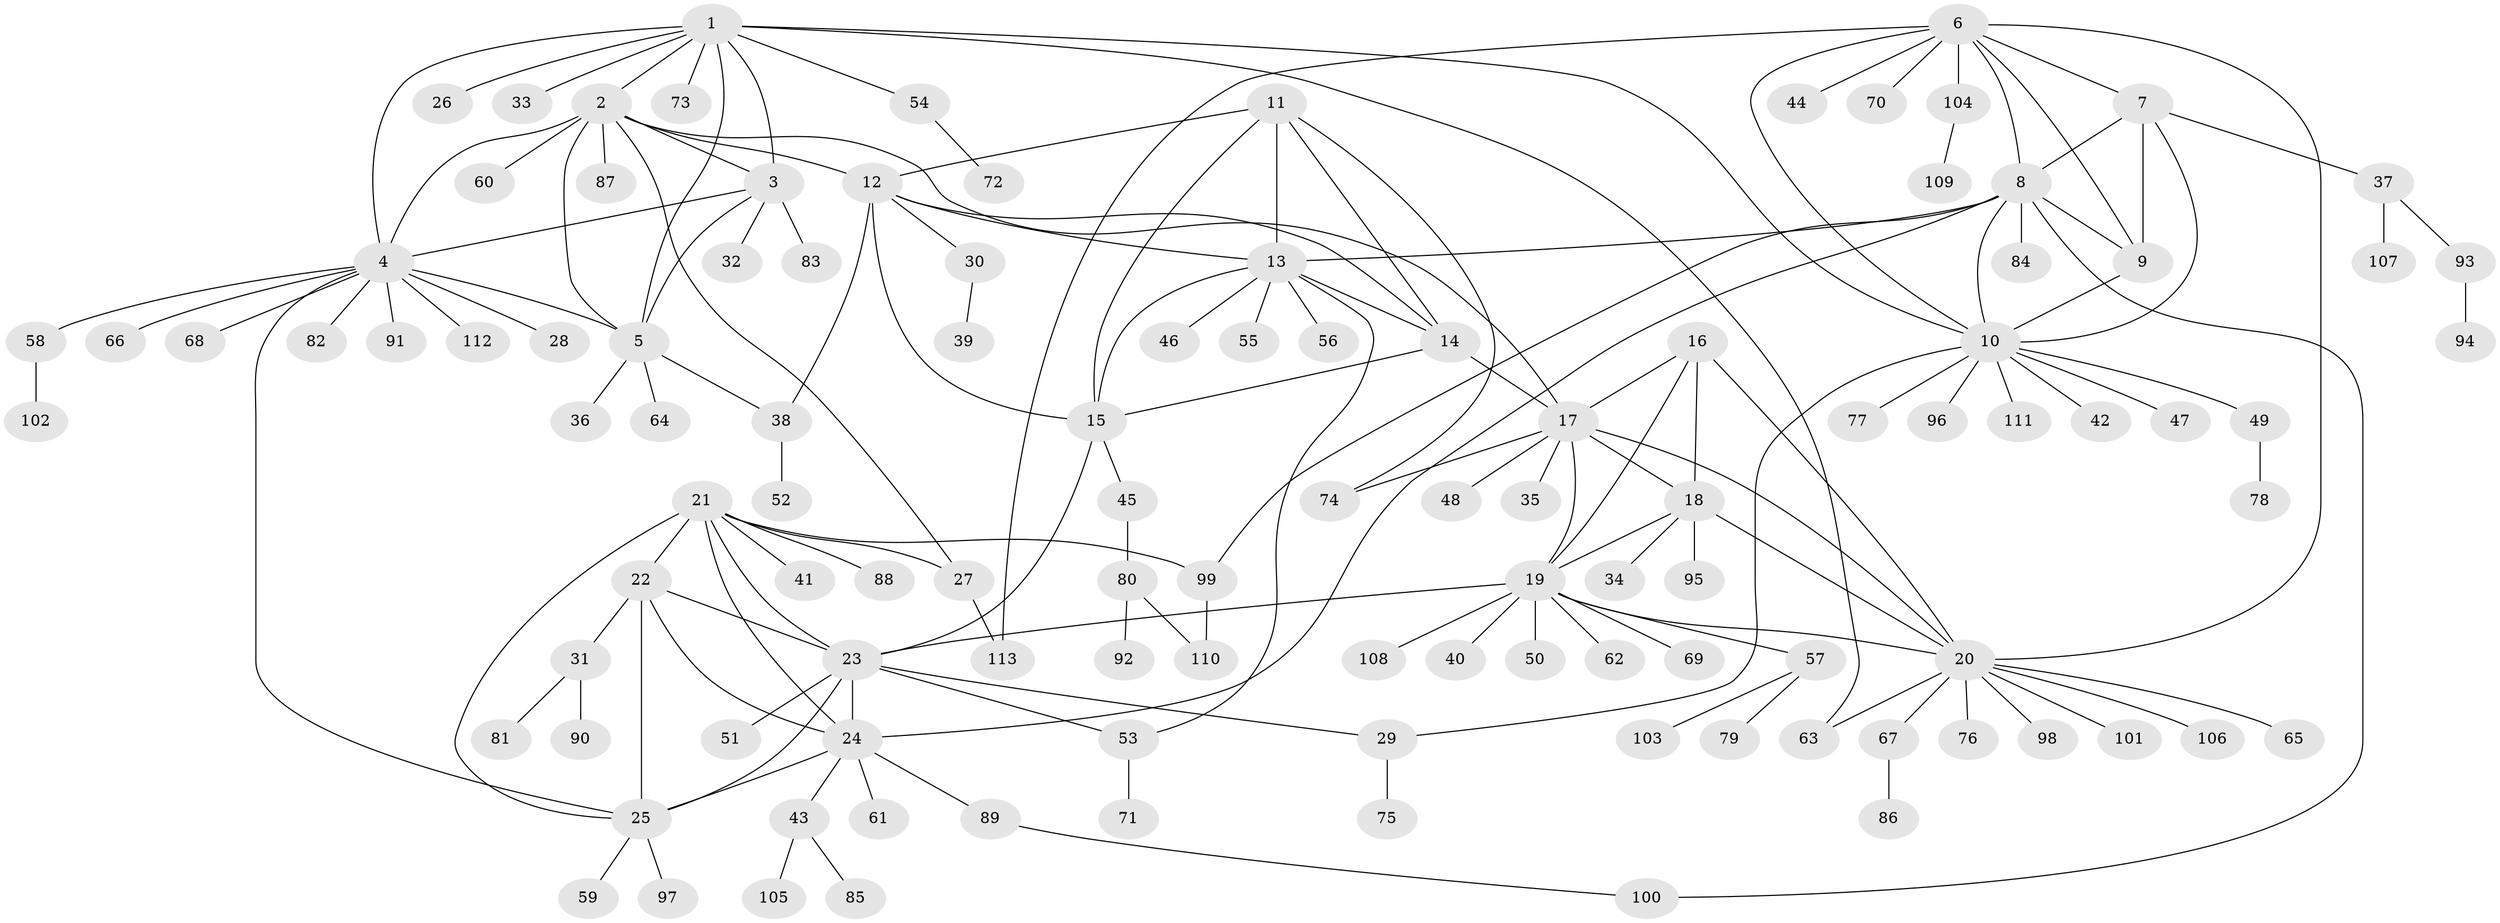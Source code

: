 // coarse degree distribution, {9: 0.024390243902439025, 8: 0.036585365853658534, 5: 0.024390243902439025, 11: 0.012195121951219513, 6: 0.06097560975609756, 7: 0.024390243902439025, 4: 0.024390243902439025, 10: 0.012195121951219513, 3: 0.07317073170731707, 16: 0.012195121951219513, 1: 0.573170731707317, 2: 0.12195121951219512}
// Generated by graph-tools (version 1.1) at 2025/52/02/27/25 19:52:18]
// undirected, 113 vertices, 158 edges
graph export_dot {
graph [start="1"]
  node [color=gray90,style=filled];
  1;
  2;
  3;
  4;
  5;
  6;
  7;
  8;
  9;
  10;
  11;
  12;
  13;
  14;
  15;
  16;
  17;
  18;
  19;
  20;
  21;
  22;
  23;
  24;
  25;
  26;
  27;
  28;
  29;
  30;
  31;
  32;
  33;
  34;
  35;
  36;
  37;
  38;
  39;
  40;
  41;
  42;
  43;
  44;
  45;
  46;
  47;
  48;
  49;
  50;
  51;
  52;
  53;
  54;
  55;
  56;
  57;
  58;
  59;
  60;
  61;
  62;
  63;
  64;
  65;
  66;
  67;
  68;
  69;
  70;
  71;
  72;
  73;
  74;
  75;
  76;
  77;
  78;
  79;
  80;
  81;
  82;
  83;
  84;
  85;
  86;
  87;
  88;
  89;
  90;
  91;
  92;
  93;
  94;
  95;
  96;
  97;
  98;
  99;
  100;
  101;
  102;
  103;
  104;
  105;
  106;
  107;
  108;
  109;
  110;
  111;
  112;
  113;
  1 -- 2;
  1 -- 3;
  1 -- 4;
  1 -- 5;
  1 -- 10;
  1 -- 26;
  1 -- 33;
  1 -- 54;
  1 -- 63;
  1 -- 73;
  2 -- 3;
  2 -- 4;
  2 -- 5;
  2 -- 12;
  2 -- 17;
  2 -- 27;
  2 -- 60;
  2 -- 87;
  3 -- 4;
  3 -- 5;
  3 -- 32;
  3 -- 83;
  4 -- 5;
  4 -- 25;
  4 -- 28;
  4 -- 58;
  4 -- 66;
  4 -- 68;
  4 -- 82;
  4 -- 91;
  4 -- 112;
  5 -- 36;
  5 -- 38;
  5 -- 64;
  6 -- 7;
  6 -- 8;
  6 -- 9;
  6 -- 10;
  6 -- 20;
  6 -- 44;
  6 -- 70;
  6 -- 104;
  6 -- 113;
  7 -- 8;
  7 -- 9;
  7 -- 10;
  7 -- 37;
  8 -- 9;
  8 -- 10;
  8 -- 13;
  8 -- 24;
  8 -- 84;
  8 -- 99;
  8 -- 100;
  9 -- 10;
  10 -- 29;
  10 -- 42;
  10 -- 47;
  10 -- 49;
  10 -- 77;
  10 -- 96;
  10 -- 111;
  11 -- 12;
  11 -- 13;
  11 -- 14;
  11 -- 15;
  11 -- 74;
  12 -- 13;
  12 -- 14;
  12 -- 15;
  12 -- 30;
  12 -- 38;
  13 -- 14;
  13 -- 15;
  13 -- 46;
  13 -- 53;
  13 -- 55;
  13 -- 56;
  14 -- 15;
  14 -- 17;
  15 -- 23;
  15 -- 45;
  16 -- 17;
  16 -- 18;
  16 -- 19;
  16 -- 20;
  17 -- 18;
  17 -- 19;
  17 -- 20;
  17 -- 35;
  17 -- 48;
  17 -- 74;
  18 -- 19;
  18 -- 20;
  18 -- 34;
  18 -- 95;
  19 -- 20;
  19 -- 23;
  19 -- 40;
  19 -- 50;
  19 -- 57;
  19 -- 62;
  19 -- 69;
  19 -- 108;
  20 -- 63;
  20 -- 65;
  20 -- 67;
  20 -- 76;
  20 -- 98;
  20 -- 101;
  20 -- 106;
  21 -- 22;
  21 -- 23;
  21 -- 24;
  21 -- 25;
  21 -- 27;
  21 -- 41;
  21 -- 88;
  21 -- 99;
  22 -- 23;
  22 -- 24;
  22 -- 25;
  22 -- 31;
  23 -- 24;
  23 -- 25;
  23 -- 29;
  23 -- 51;
  23 -- 53;
  24 -- 25;
  24 -- 43;
  24 -- 61;
  24 -- 89;
  25 -- 59;
  25 -- 97;
  27 -- 113;
  29 -- 75;
  30 -- 39;
  31 -- 81;
  31 -- 90;
  37 -- 93;
  37 -- 107;
  38 -- 52;
  43 -- 85;
  43 -- 105;
  45 -- 80;
  49 -- 78;
  53 -- 71;
  54 -- 72;
  57 -- 79;
  57 -- 103;
  58 -- 102;
  67 -- 86;
  80 -- 92;
  80 -- 110;
  89 -- 100;
  93 -- 94;
  99 -- 110;
  104 -- 109;
}
